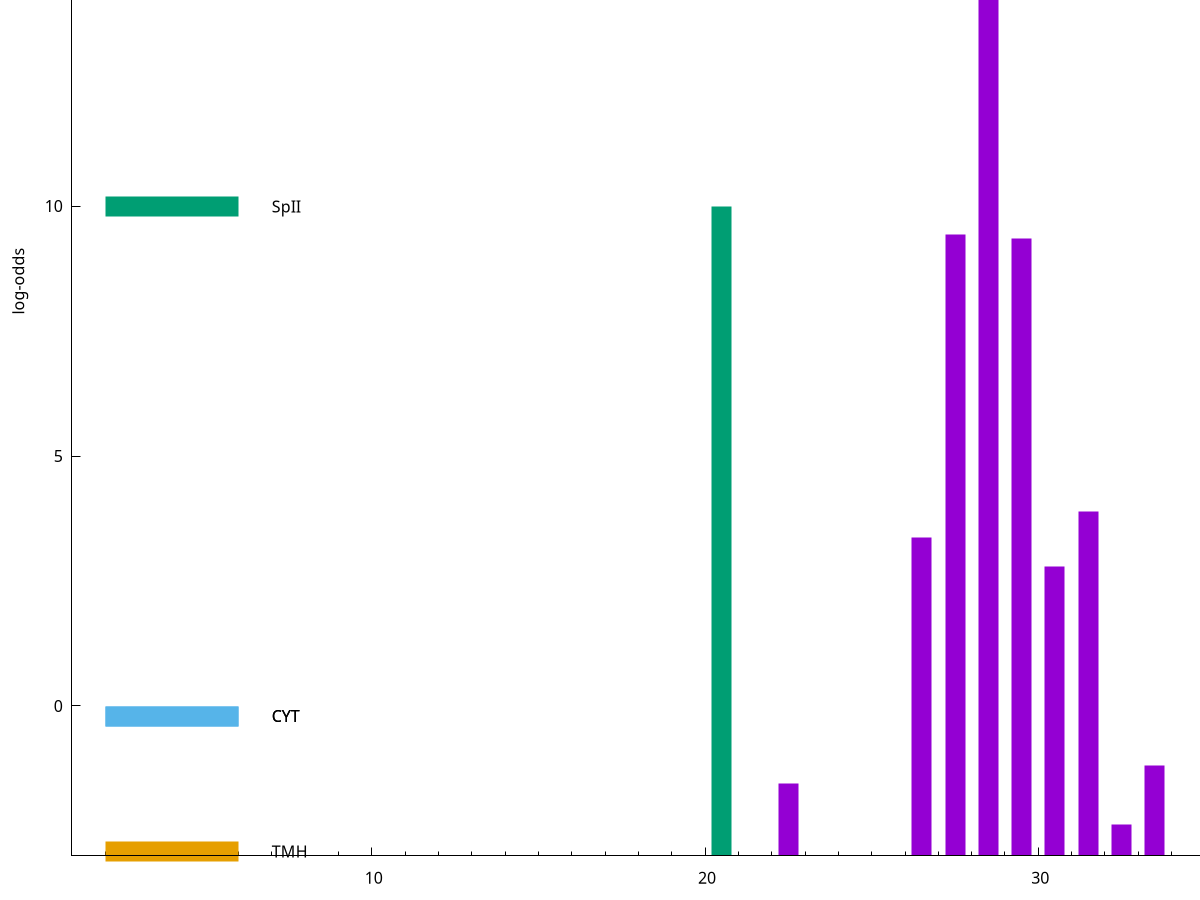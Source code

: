 set title "LipoP predictions for SRR3467249.gff"
set size 2., 1.4
set xrange [1:70] 
set mxtics 10
set yrange [-3:20]
set y2range [0:23]
set ylabel "log-odds"
set term postscript eps color solid "Helvetica" 30
set output "SRR3467249.gff103.eps"
set arrow from 2,18.547 to 6,18.547 nohead lt 1 lw 20
set label "SpI" at 7,18.547
set arrow from 2,9.99076 to 6,9.99076 nohead lt 2 lw 20
set label "SpII" at 7,9.99076
set arrow from 2,-0.200913 to 6,-0.200913 nohead lt 3 lw 20
set label "CYT" at 7,-0.200913
set arrow from 2,-0.200913 to 6,-0.200913 nohead lt 3 lw 20
set label "CYT" at 7,-0.200913
set arrow from 2,-2.90946 to 6,-2.90946 nohead lt 4 lw 20
set label "TMH" at 7,-2.90946
set arrow from 2,18.547 to 6,18.547 nohead lt 1 lw 20
set label "SpI" at 7,18.547
# NOTE: The scores below are the log-odds scores with the threshold
# NOTE: subtracted (a hack to make gnuplot make the histogram all
# NOTE: look nice).
plot "-" axes x1y2 title "" with impulses lt 2 lw 20, "-" axes x1y2 title "" with impulses lt 1 lw 20
20.500000 12.990760
e
28.500000 21.541800
27.500000 12.430440
29.500000 12.352610
31.500000 6.898140
26.500000 6.363440
30.500000 5.796480
33.500000 1.812900
22.500000 1.458120
32.500000 0.637570
e
exit
